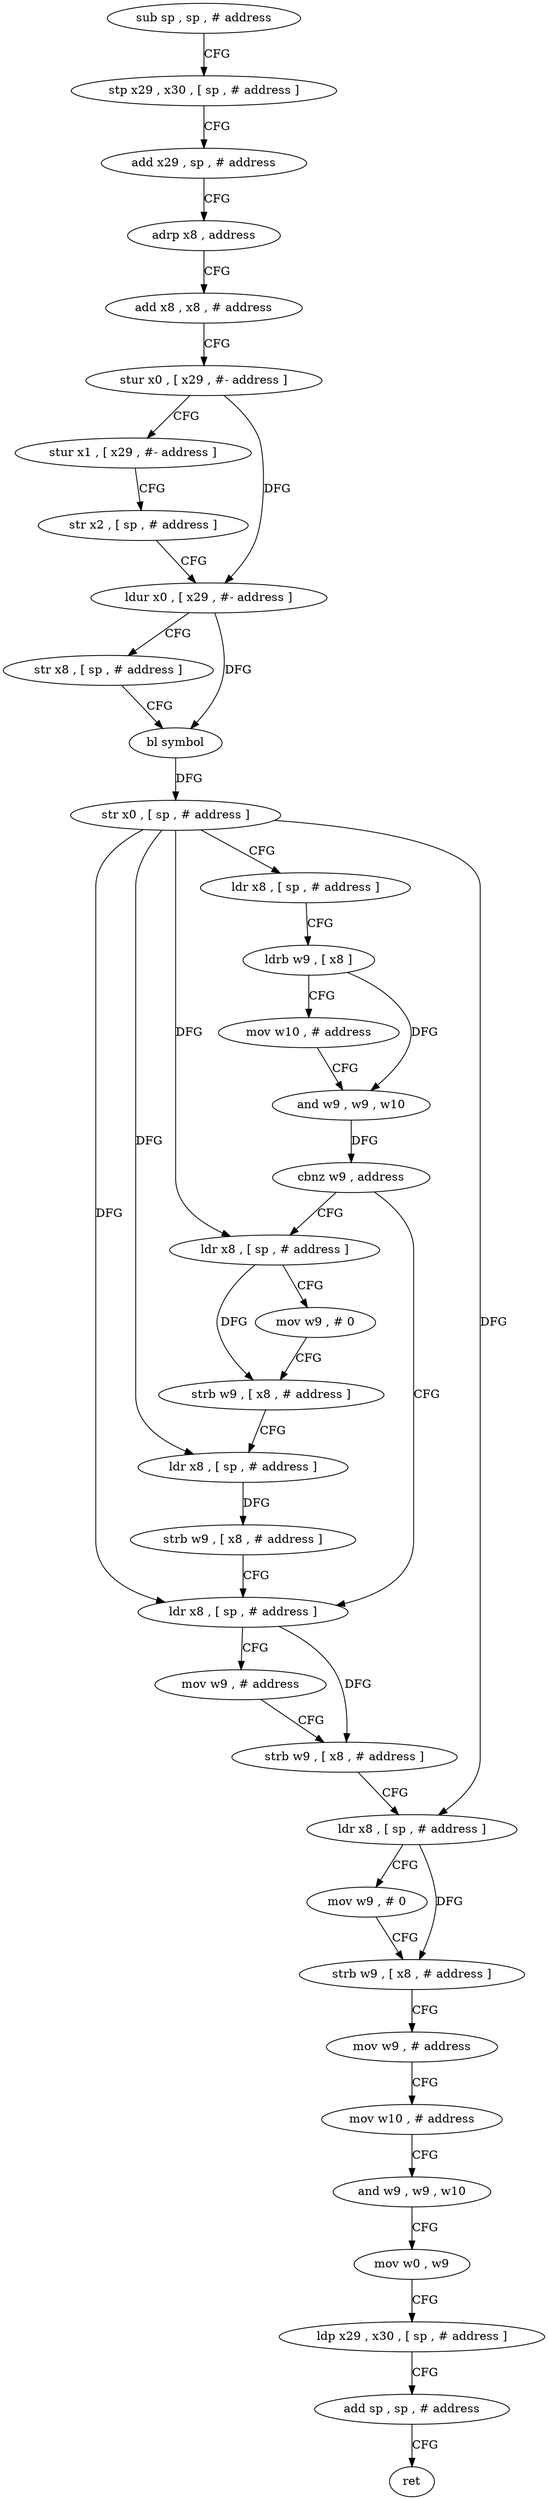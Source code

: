 digraph "func" {
"4279852" [label = "sub sp , sp , # address" ]
"4279856" [label = "stp x29 , x30 , [ sp , # address ]" ]
"4279860" [label = "add x29 , sp , # address" ]
"4279864" [label = "adrp x8 , address" ]
"4279868" [label = "add x8 , x8 , # address" ]
"4279872" [label = "stur x0 , [ x29 , #- address ]" ]
"4279876" [label = "stur x1 , [ x29 , #- address ]" ]
"4279880" [label = "str x2 , [ sp , # address ]" ]
"4279884" [label = "ldur x0 , [ x29 , #- address ]" ]
"4279888" [label = "str x8 , [ sp , # address ]" ]
"4279892" [label = "bl symbol" ]
"4279896" [label = "str x0 , [ sp , # address ]" ]
"4279900" [label = "ldr x8 , [ sp , # address ]" ]
"4279904" [label = "ldrb w9 , [ x8 ]" ]
"4279908" [label = "mov w10 , # address" ]
"4279912" [label = "and w9 , w9 , w10" ]
"4279916" [label = "cbnz w9 , address" ]
"4279940" [label = "ldr x8 , [ sp , # address ]" ]
"4279920" [label = "ldr x8 , [ sp , # address ]" ]
"4279944" [label = "mov w9 , # address" ]
"4279948" [label = "strb w9 , [ x8 , # address ]" ]
"4279952" [label = "ldr x8 , [ sp , # address ]" ]
"4279956" [label = "mov w9 , # 0" ]
"4279960" [label = "strb w9 , [ x8 , # address ]" ]
"4279964" [label = "mov w9 , # address" ]
"4279968" [label = "mov w10 , # address" ]
"4279972" [label = "and w9 , w9 , w10" ]
"4279976" [label = "mov w0 , w9" ]
"4279980" [label = "ldp x29 , x30 , [ sp , # address ]" ]
"4279984" [label = "add sp , sp , # address" ]
"4279988" [label = "ret" ]
"4279924" [label = "mov w9 , # 0" ]
"4279928" [label = "strb w9 , [ x8 , # address ]" ]
"4279932" [label = "ldr x8 , [ sp , # address ]" ]
"4279936" [label = "strb w9 , [ x8 , # address ]" ]
"4279852" -> "4279856" [ label = "CFG" ]
"4279856" -> "4279860" [ label = "CFG" ]
"4279860" -> "4279864" [ label = "CFG" ]
"4279864" -> "4279868" [ label = "CFG" ]
"4279868" -> "4279872" [ label = "CFG" ]
"4279872" -> "4279876" [ label = "CFG" ]
"4279872" -> "4279884" [ label = "DFG" ]
"4279876" -> "4279880" [ label = "CFG" ]
"4279880" -> "4279884" [ label = "CFG" ]
"4279884" -> "4279888" [ label = "CFG" ]
"4279884" -> "4279892" [ label = "DFG" ]
"4279888" -> "4279892" [ label = "CFG" ]
"4279892" -> "4279896" [ label = "DFG" ]
"4279896" -> "4279900" [ label = "CFG" ]
"4279896" -> "4279940" [ label = "DFG" ]
"4279896" -> "4279952" [ label = "DFG" ]
"4279896" -> "4279920" [ label = "DFG" ]
"4279896" -> "4279932" [ label = "DFG" ]
"4279900" -> "4279904" [ label = "CFG" ]
"4279904" -> "4279908" [ label = "CFG" ]
"4279904" -> "4279912" [ label = "DFG" ]
"4279908" -> "4279912" [ label = "CFG" ]
"4279912" -> "4279916" [ label = "DFG" ]
"4279916" -> "4279940" [ label = "CFG" ]
"4279916" -> "4279920" [ label = "CFG" ]
"4279940" -> "4279944" [ label = "CFG" ]
"4279940" -> "4279948" [ label = "DFG" ]
"4279920" -> "4279924" [ label = "CFG" ]
"4279920" -> "4279928" [ label = "DFG" ]
"4279944" -> "4279948" [ label = "CFG" ]
"4279948" -> "4279952" [ label = "CFG" ]
"4279952" -> "4279956" [ label = "CFG" ]
"4279952" -> "4279960" [ label = "DFG" ]
"4279956" -> "4279960" [ label = "CFG" ]
"4279960" -> "4279964" [ label = "CFG" ]
"4279964" -> "4279968" [ label = "CFG" ]
"4279968" -> "4279972" [ label = "CFG" ]
"4279972" -> "4279976" [ label = "CFG" ]
"4279976" -> "4279980" [ label = "CFG" ]
"4279980" -> "4279984" [ label = "CFG" ]
"4279984" -> "4279988" [ label = "CFG" ]
"4279924" -> "4279928" [ label = "CFG" ]
"4279928" -> "4279932" [ label = "CFG" ]
"4279932" -> "4279936" [ label = "DFG" ]
"4279936" -> "4279940" [ label = "CFG" ]
}
